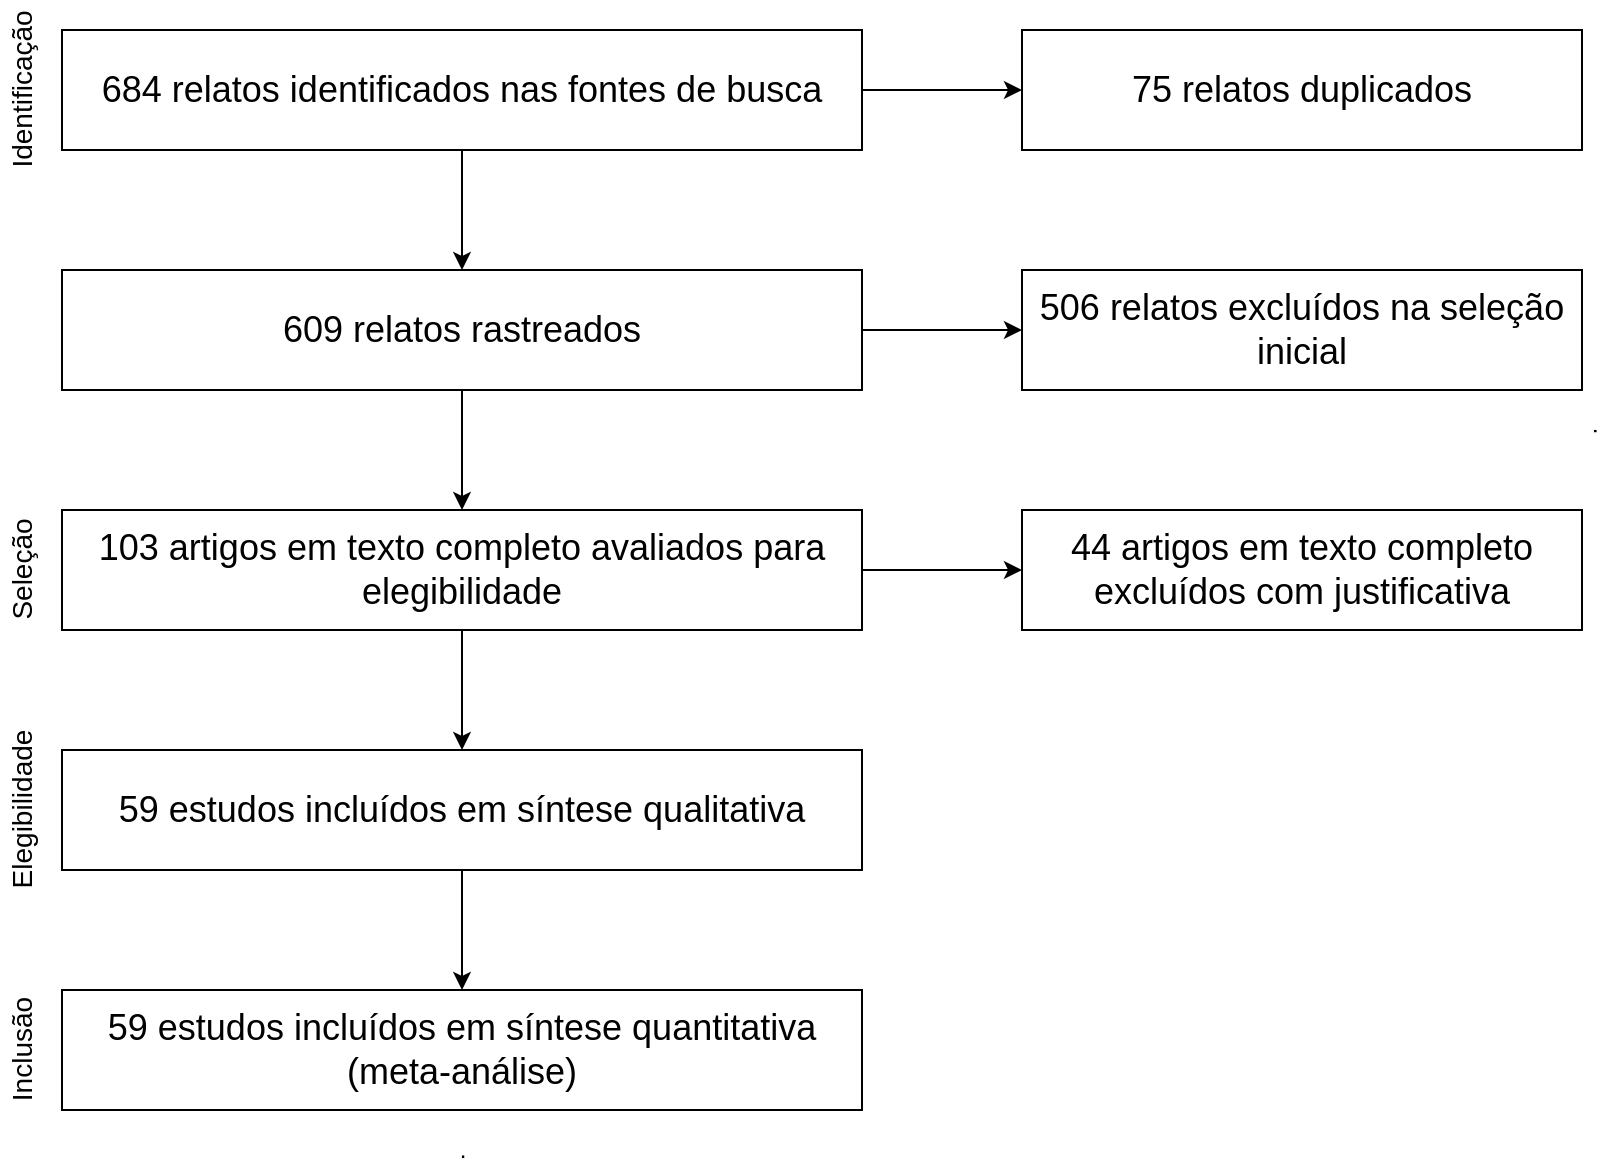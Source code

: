 <mxfile version="14.0.4" type="github">
  <diagram id="1mi55w-MK9Hq0wuGrsEP" name="Page-1">
    <mxGraphModel dx="1038" dy="524" grid="1" gridSize="10" guides="1" tooltips="1" connect="1" arrows="1" fold="1" page="1" pageScale="1" pageWidth="827" pageHeight="1169" math="0" shadow="0">
      <root>
        <mxCell id="0" />
        <mxCell id="1" parent="0" />
        <mxCell id="LezXGtvEfTM29wGy_VLV-1" value="" style="edgeStyle=orthogonalEdgeStyle;rounded=0;orthogonalLoop=1;jettySize=auto;html=1;fontFamily=Helvetica;" edge="1" parent="1" source="LezXGtvEfTM29wGy_VLV-3" target="LezXGtvEfTM29wGy_VLV-20">
          <mxGeometry relative="1" as="geometry" />
        </mxCell>
        <mxCell id="LezXGtvEfTM29wGy_VLV-2" value="" style="edgeStyle=orthogonalEdgeStyle;rounded=0;orthogonalLoop=1;jettySize=auto;html=1;fontFamily=Helvetica;" edge="1" parent="1" source="LezXGtvEfTM29wGy_VLV-3" target="LezXGtvEfTM29wGy_VLV-8">
          <mxGeometry relative="1" as="geometry" />
        </mxCell>
        <mxCell id="LezXGtvEfTM29wGy_VLV-3" value="&lt;font style=&quot;font-size: 18px&quot;&gt;684 relatos identificados nas fontes de busca &lt;/font&gt;" style="rounded=0;whiteSpace=wrap;html=1;" vertex="1" parent="1">
          <mxGeometry x="40" y="40" width="400" height="60" as="geometry" />
        </mxCell>
        <mxCell id="LezXGtvEfTM29wGy_VLV-4" value="&lt;font style=&quot;font-size: 14px&quot;&gt;Identificação&lt;/font&gt;" style="text;html=1;align=center;verticalAlign=middle;resizable=0;points=[];autosize=1;fontFamily=Helvetica;rotation=270;" vertex="1" parent="1">
          <mxGeometry x="-25" y="60" width="90" height="20" as="geometry" />
        </mxCell>
        <mxCell id="LezXGtvEfTM29wGy_VLV-5" style="edgeStyle=orthogonalEdgeStyle;rounded=0;orthogonalLoop=1;jettySize=auto;html=1;exitX=0.5;exitY=1;exitDx=0;exitDy=0;fontFamily=Helvetica;" edge="1" parent="1">
          <mxGeometry relative="1" as="geometry">
            <mxPoint x="240" y="200" as="sourcePoint" />
            <mxPoint x="240" y="200" as="targetPoint" />
          </mxGeometry>
        </mxCell>
        <mxCell id="LezXGtvEfTM29wGy_VLV-6" value="" style="edgeStyle=orthogonalEdgeStyle;rounded=0;orthogonalLoop=1;jettySize=auto;html=1;fontFamily=Helvetica;" edge="1" parent="1" source="LezXGtvEfTM29wGy_VLV-8" target="LezXGtvEfTM29wGy_VLV-9">
          <mxGeometry relative="1" as="geometry" />
        </mxCell>
        <mxCell id="LezXGtvEfTM29wGy_VLV-7" value="" style="edgeStyle=orthogonalEdgeStyle;rounded=0;orthogonalLoop=1;jettySize=auto;html=1;fontFamily=Helvetica;" edge="1" parent="1" source="LezXGtvEfTM29wGy_VLV-8" target="LezXGtvEfTM29wGy_VLV-13">
          <mxGeometry relative="1" as="geometry" />
        </mxCell>
        <mxCell id="LezXGtvEfTM29wGy_VLV-8" value="&lt;font style=&quot;font-size: 18px&quot;&gt;609 relatos rastreados&lt;/font&gt;" style="whiteSpace=wrap;html=1;rounded=0;" vertex="1" parent="1">
          <mxGeometry x="40" y="160" width="400" height="60" as="geometry" />
        </mxCell>
        <mxCell id="LezXGtvEfTM29wGy_VLV-9" value="&lt;font style=&quot;font-size: 18px&quot;&gt;506 relatos excluídos na seleção inicial&lt;/font&gt;" style="whiteSpace=wrap;html=1;rounded=0;" vertex="1" parent="1">
          <mxGeometry x="520" y="160" width="280" height="60" as="geometry" />
        </mxCell>
        <mxCell id="LezXGtvEfTM29wGy_VLV-10" value="&lt;font style=&quot;font-size: 14px&quot;&gt;Elegibilidade&lt;/font&gt;" style="text;html=1;align=center;verticalAlign=middle;resizable=0;points=[];autosize=1;fontFamily=Helvetica;rotation=270;" vertex="1" parent="1">
          <mxGeometry x="-25" y="420" width="90" height="20" as="geometry" />
        </mxCell>
        <mxCell id="LezXGtvEfTM29wGy_VLV-11" value="" style="edgeStyle=orthogonalEdgeStyle;rounded=0;orthogonalLoop=1;jettySize=auto;html=1;fontFamily=Helvetica;" edge="1" parent="1" source="LezXGtvEfTM29wGy_VLV-13" target="LezXGtvEfTM29wGy_VLV-14">
          <mxGeometry relative="1" as="geometry" />
        </mxCell>
        <mxCell id="LezXGtvEfTM29wGy_VLV-12" value="" style="edgeStyle=orthogonalEdgeStyle;rounded=0;orthogonalLoop=1;jettySize=auto;html=1;fontFamily=Helvetica;" edge="1" parent="1" source="LezXGtvEfTM29wGy_VLV-13" target="LezXGtvEfTM29wGy_VLV-16">
          <mxGeometry relative="1" as="geometry" />
        </mxCell>
        <mxCell id="LezXGtvEfTM29wGy_VLV-13" value="&lt;font style=&quot;font-size: 18px&quot;&gt;103 artigos em texto completo avaliados para elegibilidade&lt;/font&gt;" style="whiteSpace=wrap;html=1;rounded=0;" vertex="1" parent="1">
          <mxGeometry x="40" y="280" width="400" height="60" as="geometry" />
        </mxCell>
        <mxCell id="LezXGtvEfTM29wGy_VLV-14" value="&lt;font style=&quot;font-size: 18px&quot;&gt;44 artigos em texto completo excluídos com justificativa&lt;/font&gt;" style="whiteSpace=wrap;html=1;rounded=0;" vertex="1" parent="1">
          <mxGeometry x="520" y="280" width="280" height="60" as="geometry" />
        </mxCell>
        <mxCell id="LezXGtvEfTM29wGy_VLV-15" value="" style="edgeStyle=orthogonalEdgeStyle;rounded=0;orthogonalLoop=1;jettySize=auto;html=1;fontFamily=Helvetica;" edge="1" parent="1" source="LezXGtvEfTM29wGy_VLV-16" target="LezXGtvEfTM29wGy_VLV-17">
          <mxGeometry relative="1" as="geometry" />
        </mxCell>
        <mxCell id="LezXGtvEfTM29wGy_VLV-16" value="&lt;font style=&quot;font-size: 18px&quot;&gt;59 estudos incluídos em síntese qualitativa&lt;/font&gt;" style="whiteSpace=wrap;html=1;rounded=0;" vertex="1" parent="1">
          <mxGeometry x="40" y="400" width="400" height="60" as="geometry" />
        </mxCell>
        <mxCell id="LezXGtvEfTM29wGy_VLV-17" value="&lt;font style=&quot;font-size: 18px&quot;&gt;59 estudos incluídos em síntese quantitativa (meta-análise)&lt;/font&gt;" style="whiteSpace=wrap;html=1;rounded=0;" vertex="1" parent="1">
          <mxGeometry x="40" y="520" width="400" height="60" as="geometry" />
        </mxCell>
        <mxCell id="LezXGtvEfTM29wGy_VLV-18" value="&lt;font style=&quot;font-size: 14px&quot;&gt;Seleção&lt;/font&gt;" style="text;html=1;align=center;verticalAlign=middle;resizable=0;points=[];autosize=1;fontFamily=Helvetica;rotation=270;" vertex="1" parent="1">
          <mxGeometry x="-15" y="300" width="70" height="20" as="geometry" />
        </mxCell>
        <mxCell id="LezXGtvEfTM29wGy_VLV-19" value="&lt;font style=&quot;font-size: 14px&quot;&gt;Inclusão&lt;/font&gt;" style="text;html=1;align=center;verticalAlign=middle;resizable=0;points=[];autosize=1;fontFamily=Helvetica;rotation=270;" vertex="1" parent="1">
          <mxGeometry x="-15" y="540" width="70" height="20" as="geometry" />
        </mxCell>
        <mxCell id="LezXGtvEfTM29wGy_VLV-20" value="&lt;font style=&quot;font-size: 18px&quot;&gt;75 relatos duplicados&lt;/font&gt;" style="whiteSpace=wrap;html=1;rounded=0;" vertex="1" parent="1">
          <mxGeometry x="520" y="40" width="280" height="60" as="geometry" />
        </mxCell>
        <mxCell id="LezXGtvEfTM29wGy_VLV-21" value="." style="text;html=1;align=center;verticalAlign=middle;resizable=0;points=[];autosize=1;fontFamily=Helvetica;" vertex="1" parent="1">
          <mxGeometry x="230" y="590" width="20" height="20" as="geometry" />
        </mxCell>
        <mxCell id="LezXGtvEfTM29wGy_VLV-22" value="." style="text;html=1;align=center;verticalAlign=middle;resizable=0;points=[];autosize=1;fontFamily=Helvetica;rotation=90;" vertex="1" parent="1">
          <mxGeometry x="800" y="230" width="20" height="20" as="geometry" />
        </mxCell>
      </root>
    </mxGraphModel>
  </diagram>
</mxfile>
